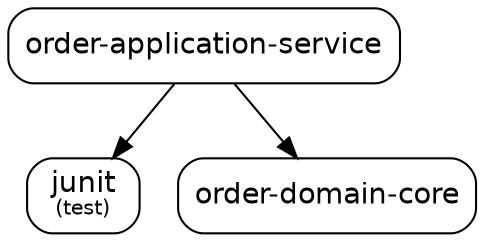 digraph "order-application-service" {
  node [shape="box",style="rounded",fontname="Helvetica",fontsize="14"]
  edge [fontsize="10",fontname="Helvetica"]

  // Node Definitions:
  "com.food.ordering.system:order-application-service:jar"[label=<order-application-service>]
  "junit:junit:jar"[label=<junit<font point-size="10"><br/>(test)</font>>]
  "com.food.ordering.system:order-domain-core:jar"[label=<order-domain-core>]

  // Edge Definitions:
  "com.food.ordering.system:order-application-service:jar" -> "junit:junit:jar"
  "com.food.ordering.system:order-application-service:jar" -> "com.food.ordering.system:order-domain-core:jar"
}